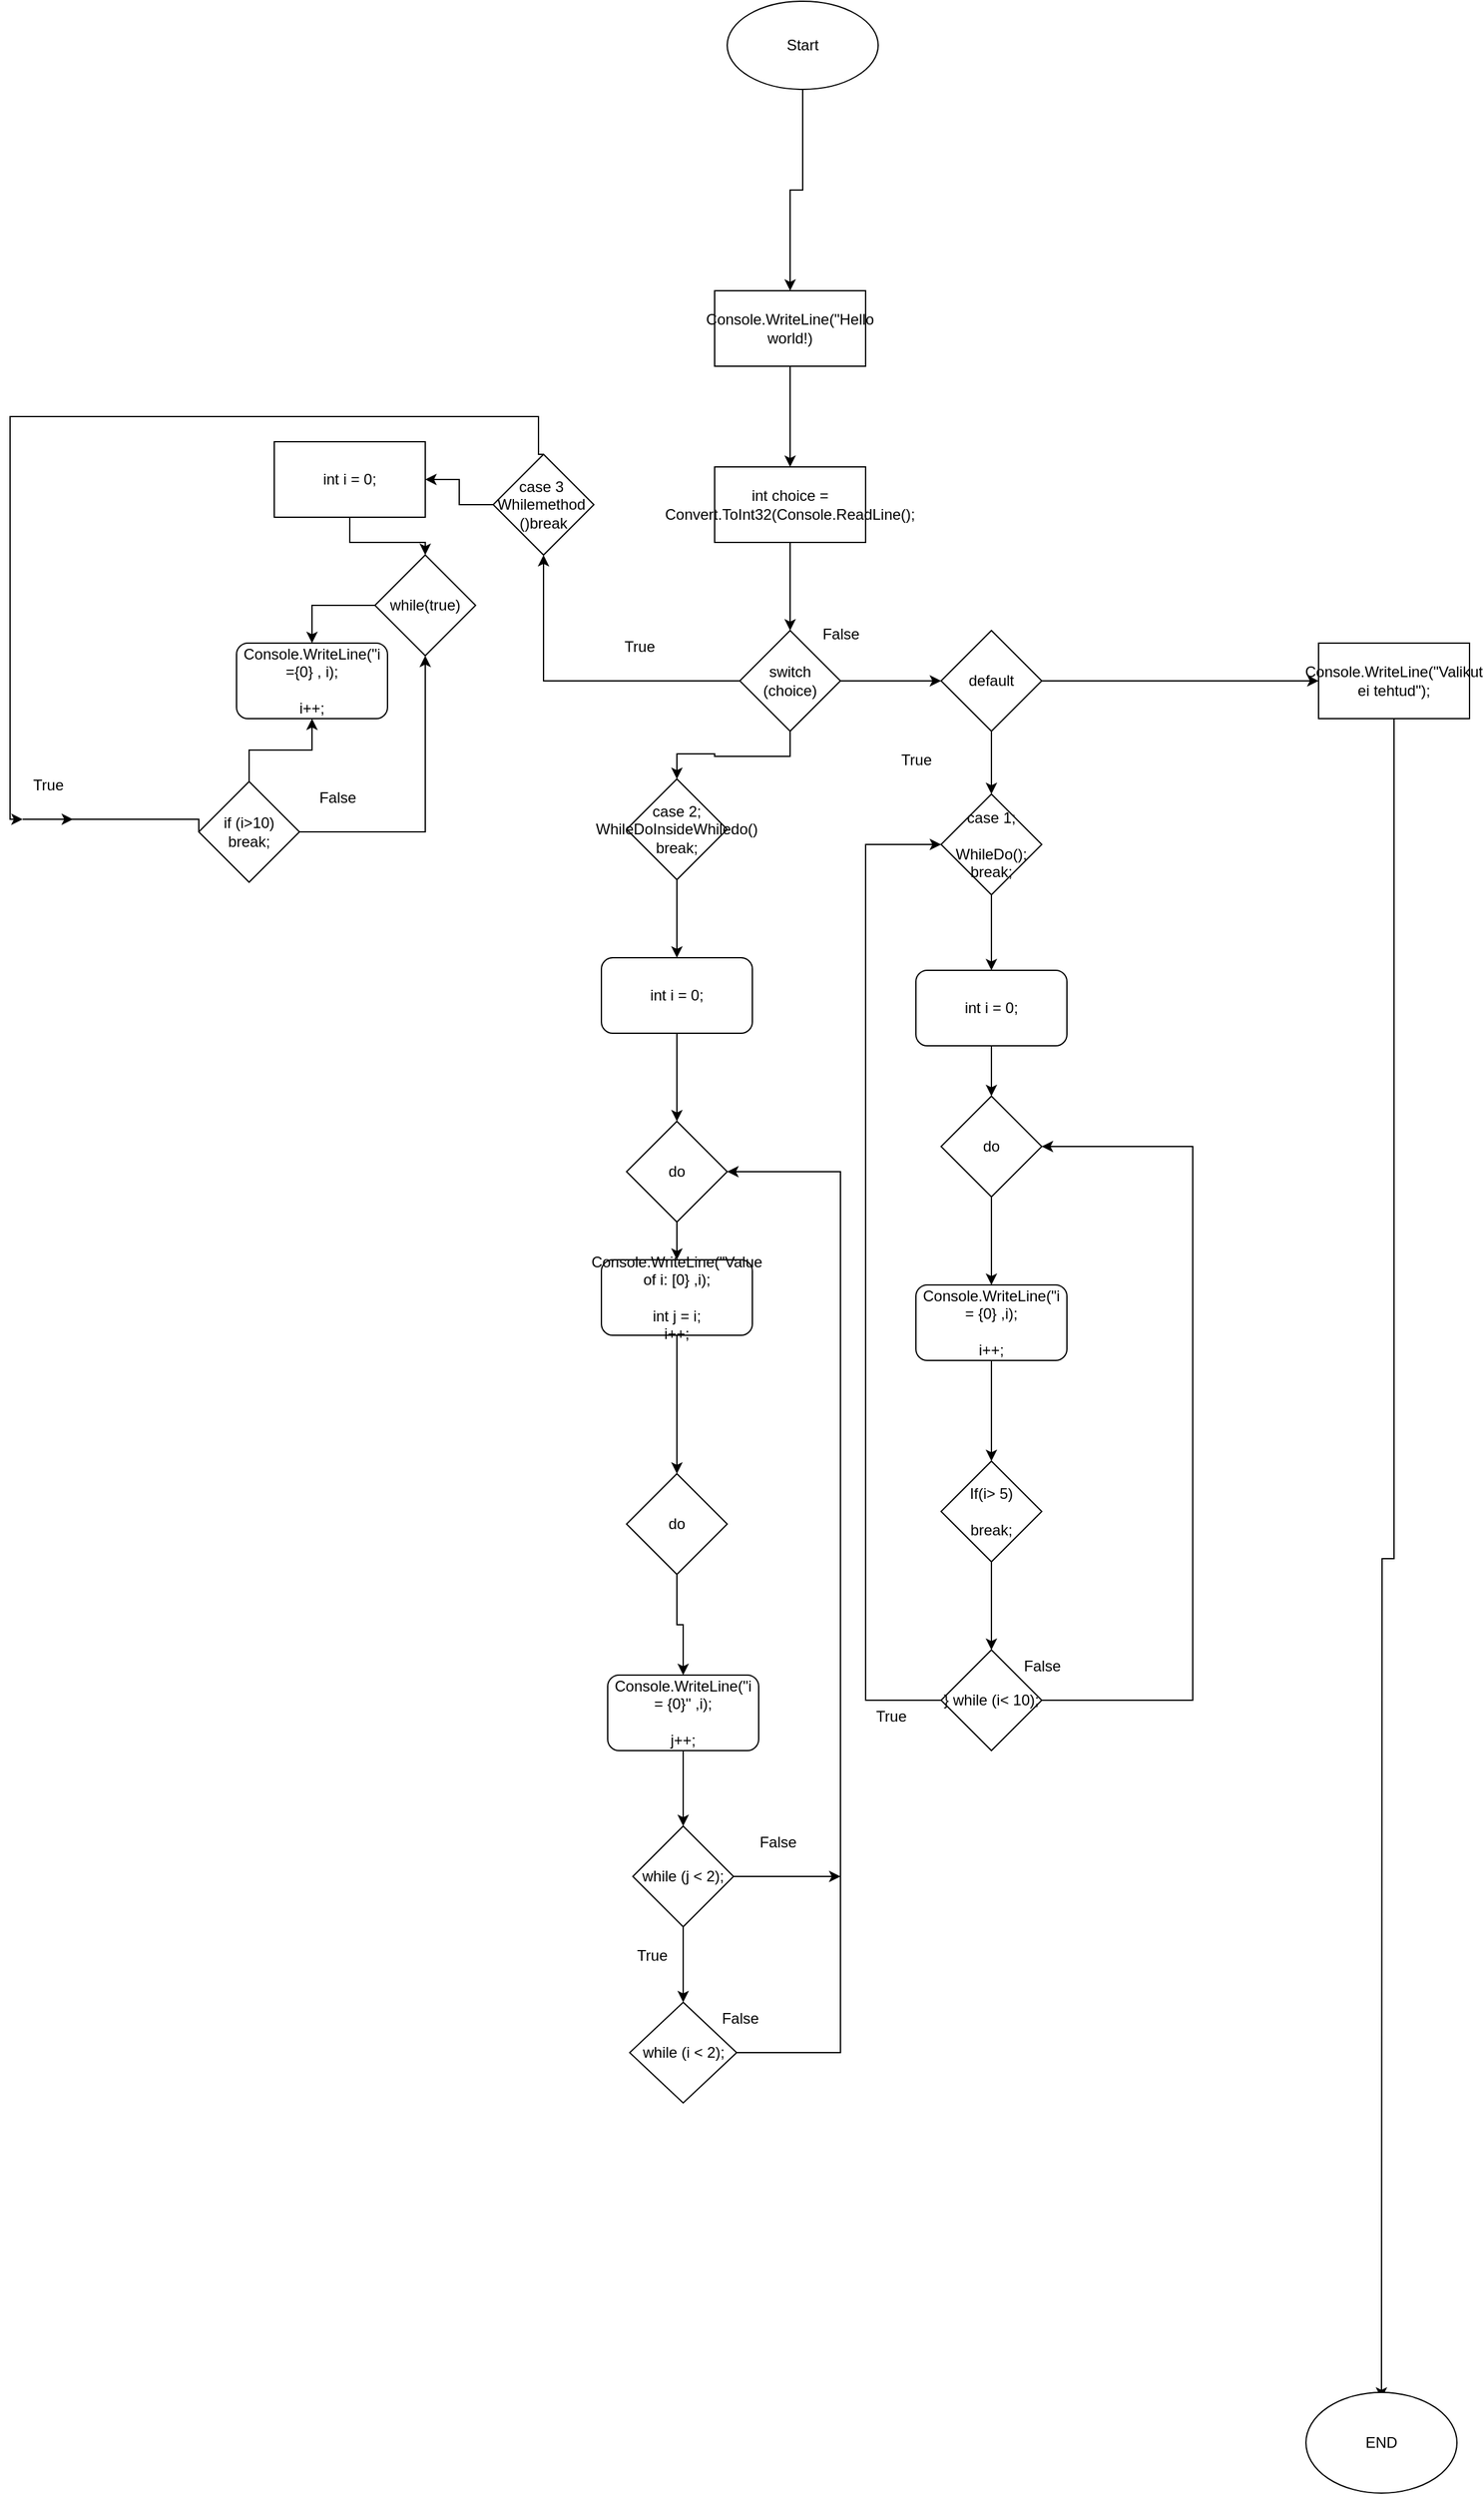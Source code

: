 <mxfile version="21.2.1" type="device">
  <diagram id="C5RBs43oDa-KdzZeNtuy" name="Page-1">
    <mxGraphModel dx="1958" dy="1143" grid="1" gridSize="10" guides="1" tooltips="1" connect="1" arrows="1" fold="1" page="1" pageScale="1" pageWidth="827" pageHeight="1169" math="0" shadow="0">
      <root>
        <mxCell id="WIyWlLk6GJQsqaUBKTNV-0" />
        <mxCell id="WIyWlLk6GJQsqaUBKTNV-1" parent="WIyWlLk6GJQsqaUBKTNV-0" />
        <mxCell id="3f0-RkdKzFvdKtszRQw_-58" style="edgeStyle=orthogonalEdgeStyle;rounded=0;orthogonalLoop=1;jettySize=auto;html=1;exitX=0.5;exitY=1;exitDx=0;exitDy=0;entryX=0.5;entryY=0;entryDx=0;entryDy=0;" edge="1" parent="WIyWlLk6GJQsqaUBKTNV-1" source="3f0-RkdKzFvdKtszRQw_-29" target="3f0-RkdKzFvdKtszRQw_-34">
          <mxGeometry relative="1" as="geometry" />
        </mxCell>
        <mxCell id="3f0-RkdKzFvdKtszRQw_-29" value="Start" style="ellipse;whiteSpace=wrap;html=1;" vertex="1" parent="WIyWlLk6GJQsqaUBKTNV-1">
          <mxGeometry x="600" y="30" width="120" height="70" as="geometry" />
        </mxCell>
        <mxCell id="3f0-RkdKzFvdKtszRQw_-36" value="" style="edgeStyle=orthogonalEdgeStyle;rounded=0;orthogonalLoop=1;jettySize=auto;html=1;" edge="1" parent="WIyWlLk6GJQsqaUBKTNV-1" source="3f0-RkdKzFvdKtszRQw_-34" target="3f0-RkdKzFvdKtszRQw_-35">
          <mxGeometry relative="1" as="geometry" />
        </mxCell>
        <mxCell id="3f0-RkdKzFvdKtszRQw_-34" value="Console.WriteLine(&quot;Hello world!)" style="rounded=0;whiteSpace=wrap;html=1;" vertex="1" parent="WIyWlLk6GJQsqaUBKTNV-1">
          <mxGeometry x="590" y="260" width="120" height="60" as="geometry" />
        </mxCell>
        <mxCell id="3f0-RkdKzFvdKtszRQw_-38" style="edgeStyle=orthogonalEdgeStyle;rounded=0;orthogonalLoop=1;jettySize=auto;html=1;exitX=0.5;exitY=1;exitDx=0;exitDy=0;" edge="1" parent="WIyWlLk6GJQsqaUBKTNV-1" source="3f0-RkdKzFvdKtszRQw_-35" target="3f0-RkdKzFvdKtszRQw_-37">
          <mxGeometry relative="1" as="geometry" />
        </mxCell>
        <mxCell id="3f0-RkdKzFvdKtszRQw_-35" value="int choice = Convert.ToInt32(Console.ReadLine();" style="whiteSpace=wrap;html=1;rounded=0;" vertex="1" parent="WIyWlLk6GJQsqaUBKTNV-1">
          <mxGeometry x="590" y="400" width="120" height="60" as="geometry" />
        </mxCell>
        <mxCell id="3f0-RkdKzFvdKtszRQw_-40" style="edgeStyle=orthogonalEdgeStyle;rounded=0;orthogonalLoop=1;jettySize=auto;html=1;exitX=1;exitY=0.5;exitDx=0;exitDy=0;" edge="1" parent="WIyWlLk6GJQsqaUBKTNV-1" source="3f0-RkdKzFvdKtszRQw_-37">
          <mxGeometry relative="1" as="geometry">
            <mxPoint x="660" y="580" as="targetPoint" />
          </mxGeometry>
        </mxCell>
        <mxCell id="3f0-RkdKzFvdKtszRQw_-76" style="edgeStyle=orthogonalEdgeStyle;rounded=0;orthogonalLoop=1;jettySize=auto;html=1;exitX=0.5;exitY=1;exitDx=0;exitDy=0;entryX=0.5;entryY=0;entryDx=0;entryDy=0;" edge="1" parent="WIyWlLk6GJQsqaUBKTNV-1" source="3f0-RkdKzFvdKtszRQw_-37" target="3f0-RkdKzFvdKtszRQw_-77">
          <mxGeometry relative="1" as="geometry">
            <mxPoint x="590" y="630" as="targetPoint" />
          </mxGeometry>
        </mxCell>
        <mxCell id="3f0-RkdKzFvdKtszRQw_-104" style="edgeStyle=orthogonalEdgeStyle;rounded=0;orthogonalLoop=1;jettySize=auto;html=1;exitX=1;exitY=0.5;exitDx=0;exitDy=0;" edge="1" parent="WIyWlLk6GJQsqaUBKTNV-1" source="3f0-RkdKzFvdKtszRQw_-37" target="3f0-RkdKzFvdKtszRQw_-103">
          <mxGeometry relative="1" as="geometry" />
        </mxCell>
        <mxCell id="3f0-RkdKzFvdKtszRQw_-37" value="switch (choice)" style="rhombus;whiteSpace=wrap;html=1;" vertex="1" parent="WIyWlLk6GJQsqaUBKTNV-1">
          <mxGeometry x="610" y="530" width="80" height="80" as="geometry" />
        </mxCell>
        <mxCell id="3f0-RkdKzFvdKtszRQw_-47" style="edgeStyle=orthogonalEdgeStyle;rounded=0;orthogonalLoop=1;jettySize=auto;html=1;exitX=0.5;exitY=0;exitDx=0;exitDy=0;" edge="1" parent="WIyWlLk6GJQsqaUBKTNV-1" source="3f0-RkdKzFvdKtszRQw_-45">
          <mxGeometry relative="1" as="geometry">
            <mxPoint x="40" y="680" as="targetPoint" />
            <Array as="points">
              <mxPoint x="450" y="360" />
              <mxPoint x="30" y="360" />
              <mxPoint x="30" y="680" />
            </Array>
          </mxGeometry>
        </mxCell>
        <mxCell id="3f0-RkdKzFvdKtszRQw_-57" style="edgeStyle=orthogonalEdgeStyle;rounded=0;orthogonalLoop=1;jettySize=auto;html=1;exitX=0;exitY=0.5;exitDx=0;exitDy=0;" edge="1" parent="WIyWlLk6GJQsqaUBKTNV-1" source="3f0-RkdKzFvdKtszRQw_-55">
          <mxGeometry relative="1" as="geometry">
            <mxPoint x="80" y="680" as="targetPoint" />
            <Array as="points">
              <mxPoint x="40" y="680" />
              <mxPoint x="40" y="680" />
            </Array>
          </mxGeometry>
        </mxCell>
        <mxCell id="3f0-RkdKzFvdKtszRQw_-65" style="edgeStyle=orthogonalEdgeStyle;rounded=0;orthogonalLoop=1;jettySize=auto;html=1;exitX=1;exitY=0.5;exitDx=0;exitDy=0;" edge="1" parent="WIyWlLk6GJQsqaUBKTNV-1" source="3f0-RkdKzFvdKtszRQw_-55" target="3f0-RkdKzFvdKtszRQw_-64">
          <mxGeometry relative="1" as="geometry">
            <Array as="points">
              <mxPoint x="360" y="690" />
            </Array>
          </mxGeometry>
        </mxCell>
        <mxCell id="3f0-RkdKzFvdKtszRQw_-71" style="edgeStyle=orthogonalEdgeStyle;rounded=0;orthogonalLoop=1;jettySize=auto;html=1;exitX=0.5;exitY=0;exitDx=0;exitDy=0;entryX=0.5;entryY=1;entryDx=0;entryDy=0;" edge="1" parent="WIyWlLk6GJQsqaUBKTNV-1" source="3f0-RkdKzFvdKtszRQw_-55" target="3f0-RkdKzFvdKtszRQw_-69">
          <mxGeometry relative="1" as="geometry" />
        </mxCell>
        <mxCell id="3f0-RkdKzFvdKtszRQw_-55" value="if (i&amp;gt;10)&lt;br&gt;break;" style="rhombus;whiteSpace=wrap;html=1;" vertex="1" parent="WIyWlLk6GJQsqaUBKTNV-1">
          <mxGeometry x="180" y="650" width="80" height="80" as="geometry" />
        </mxCell>
        <mxCell id="3f0-RkdKzFvdKtszRQw_-59" value="" style="edgeStyle=orthogonalEdgeStyle;rounded=0;orthogonalLoop=1;jettySize=auto;html=1;exitX=0;exitY=0.5;exitDx=0;exitDy=0;" edge="1" parent="WIyWlLk6GJQsqaUBKTNV-1" source="3f0-RkdKzFvdKtszRQw_-37" target="3f0-RkdKzFvdKtszRQw_-45">
          <mxGeometry relative="1" as="geometry">
            <mxPoint x="610" y="570" as="sourcePoint" />
            <mxPoint x="280" y="580" as="targetPoint" />
          </mxGeometry>
        </mxCell>
        <mxCell id="3f0-RkdKzFvdKtszRQw_-63" style="edgeStyle=orthogonalEdgeStyle;rounded=0;orthogonalLoop=1;jettySize=auto;html=1;exitX=0;exitY=0.5;exitDx=0;exitDy=0;entryX=1;entryY=0.5;entryDx=0;entryDy=0;" edge="1" parent="WIyWlLk6GJQsqaUBKTNV-1" source="3f0-RkdKzFvdKtszRQw_-45" target="3f0-RkdKzFvdKtszRQw_-62">
          <mxGeometry relative="1" as="geometry" />
        </mxCell>
        <mxCell id="3f0-RkdKzFvdKtszRQw_-45" value="case 3&amp;nbsp;&lt;br&gt;Whilemethod&amp;nbsp;&lt;br&gt;()break" style="rhombus;whiteSpace=wrap;html=1;" vertex="1" parent="WIyWlLk6GJQsqaUBKTNV-1">
          <mxGeometry x="414" y="390" width="80" height="80" as="geometry" />
        </mxCell>
        <mxCell id="3f0-RkdKzFvdKtszRQw_-66" style="edgeStyle=orthogonalEdgeStyle;rounded=0;orthogonalLoop=1;jettySize=auto;html=1;exitX=0.5;exitY=1;exitDx=0;exitDy=0;" edge="1" parent="WIyWlLk6GJQsqaUBKTNV-1" source="3f0-RkdKzFvdKtszRQw_-62" target="3f0-RkdKzFvdKtszRQw_-64">
          <mxGeometry relative="1" as="geometry" />
        </mxCell>
        <mxCell id="3f0-RkdKzFvdKtszRQw_-62" value="int i = 0;" style="rounded=0;whiteSpace=wrap;html=1;" vertex="1" parent="WIyWlLk6GJQsqaUBKTNV-1">
          <mxGeometry x="240" y="380" width="120" height="60" as="geometry" />
        </mxCell>
        <mxCell id="3f0-RkdKzFvdKtszRQw_-64" value="while(true)" style="rhombus;whiteSpace=wrap;html=1;" vertex="1" parent="WIyWlLk6GJQsqaUBKTNV-1">
          <mxGeometry x="320" y="470" width="80" height="80" as="geometry" />
        </mxCell>
        <mxCell id="3f0-RkdKzFvdKtszRQw_-70" value="" style="edgeStyle=orthogonalEdgeStyle;rounded=0;orthogonalLoop=1;jettySize=auto;html=1;exitX=0;exitY=0.5;exitDx=0;exitDy=0;" edge="1" parent="WIyWlLk6GJQsqaUBKTNV-1" source="3f0-RkdKzFvdKtszRQw_-64" target="3f0-RkdKzFvdKtszRQw_-69">
          <mxGeometry relative="1" as="geometry">
            <mxPoint x="320" y="510" as="sourcePoint" />
            <mxPoint x="260" y="600" as="targetPoint" />
          </mxGeometry>
        </mxCell>
        <mxCell id="3f0-RkdKzFvdKtszRQw_-69" value="Console.WriteLine(&quot;i ={0} , i);&lt;br&gt;&lt;br&gt;i++;" style="rounded=1;whiteSpace=wrap;html=1;" vertex="1" parent="WIyWlLk6GJQsqaUBKTNV-1">
          <mxGeometry x="210" y="540" width="120" height="60" as="geometry" />
        </mxCell>
        <mxCell id="3f0-RkdKzFvdKtszRQw_-72" value="True&lt;br&gt;" style="text;html=1;align=center;verticalAlign=middle;resizable=0;points=[];autosize=1;strokeColor=none;fillColor=none;" vertex="1" parent="WIyWlLk6GJQsqaUBKTNV-1">
          <mxGeometry x="505" y="528" width="50" height="30" as="geometry" />
        </mxCell>
        <mxCell id="3f0-RkdKzFvdKtszRQw_-73" value="True&lt;br&gt;" style="text;html=1;align=center;verticalAlign=middle;resizable=0;points=[];autosize=1;strokeColor=none;fillColor=none;" vertex="1" parent="WIyWlLk6GJQsqaUBKTNV-1">
          <mxGeometry x="35" y="638" width="50" height="30" as="geometry" />
        </mxCell>
        <mxCell id="3f0-RkdKzFvdKtszRQw_-74" value="False" style="text;html=1;align=center;verticalAlign=middle;resizable=0;points=[];autosize=1;strokeColor=none;fillColor=none;" vertex="1" parent="WIyWlLk6GJQsqaUBKTNV-1">
          <mxGeometry x="265" y="648" width="50" height="30" as="geometry" />
        </mxCell>
        <mxCell id="3f0-RkdKzFvdKtszRQw_-79" style="edgeStyle=orthogonalEdgeStyle;rounded=0;orthogonalLoop=1;jettySize=auto;html=1;exitX=0.5;exitY=1;exitDx=0;exitDy=0;" edge="1" parent="WIyWlLk6GJQsqaUBKTNV-1" source="3f0-RkdKzFvdKtszRQw_-77">
          <mxGeometry relative="1" as="geometry">
            <mxPoint x="560" y="790" as="targetPoint" />
          </mxGeometry>
        </mxCell>
        <mxCell id="3f0-RkdKzFvdKtszRQw_-77" value="case 2;&lt;br&gt;WhileDoInsideWhiledo()&lt;br&gt;break;" style="rhombus;whiteSpace=wrap;html=1;" vertex="1" parent="WIyWlLk6GJQsqaUBKTNV-1">
          <mxGeometry x="520" y="648" width="80" height="80" as="geometry" />
        </mxCell>
        <mxCell id="3f0-RkdKzFvdKtszRQw_-82" style="edgeStyle=orthogonalEdgeStyle;rounded=0;orthogonalLoop=1;jettySize=auto;html=1;exitX=0.5;exitY=1;exitDx=0;exitDy=0;" edge="1" parent="WIyWlLk6GJQsqaUBKTNV-1" source="3f0-RkdKzFvdKtszRQw_-80" target="3f0-RkdKzFvdKtszRQw_-81">
          <mxGeometry relative="1" as="geometry" />
        </mxCell>
        <mxCell id="3f0-RkdKzFvdKtszRQw_-80" value="int i = 0;" style="rounded=1;whiteSpace=wrap;html=1;" vertex="1" parent="WIyWlLk6GJQsqaUBKTNV-1">
          <mxGeometry x="500" y="790" width="120" height="60" as="geometry" />
        </mxCell>
        <mxCell id="3f0-RkdKzFvdKtszRQw_-84" style="edgeStyle=orthogonalEdgeStyle;rounded=0;orthogonalLoop=1;jettySize=auto;html=1;exitX=0.5;exitY=1;exitDx=0;exitDy=0;" edge="1" parent="WIyWlLk6GJQsqaUBKTNV-1" source="3f0-RkdKzFvdKtszRQw_-81">
          <mxGeometry relative="1" as="geometry">
            <mxPoint x="560" y="1030" as="targetPoint" />
          </mxGeometry>
        </mxCell>
        <mxCell id="3f0-RkdKzFvdKtszRQw_-81" value="do" style="rhombus;whiteSpace=wrap;html=1;" vertex="1" parent="WIyWlLk6GJQsqaUBKTNV-1">
          <mxGeometry x="520" y="920" width="80" height="80" as="geometry" />
        </mxCell>
        <mxCell id="3f0-RkdKzFvdKtszRQw_-87" style="edgeStyle=orthogonalEdgeStyle;rounded=0;orthogonalLoop=1;jettySize=auto;html=1;exitX=0.5;exitY=1;exitDx=0;exitDy=0;" edge="1" parent="WIyWlLk6GJQsqaUBKTNV-1" source="3f0-RkdKzFvdKtszRQw_-85">
          <mxGeometry relative="1" as="geometry">
            <mxPoint x="560" y="1200" as="targetPoint" />
          </mxGeometry>
        </mxCell>
        <mxCell id="3f0-RkdKzFvdKtszRQw_-85" value="Console.WriteLine(&quot;Value of i: [0} ,i);&lt;br&gt;&lt;br&gt;int j = i;&lt;br&gt;i++;" style="rounded=1;whiteSpace=wrap;html=1;" vertex="1" parent="WIyWlLk6GJQsqaUBKTNV-1">
          <mxGeometry x="500" y="1030" width="120" height="60" as="geometry" />
        </mxCell>
        <mxCell id="3f0-RkdKzFvdKtszRQw_-90" style="edgeStyle=orthogonalEdgeStyle;rounded=0;orthogonalLoop=1;jettySize=auto;html=1;exitX=0.5;exitY=1;exitDx=0;exitDy=0;entryX=0.5;entryY=0;entryDx=0;entryDy=0;" edge="1" parent="WIyWlLk6GJQsqaUBKTNV-1" source="3f0-RkdKzFvdKtszRQw_-88" target="3f0-RkdKzFvdKtszRQw_-89">
          <mxGeometry relative="1" as="geometry" />
        </mxCell>
        <mxCell id="3f0-RkdKzFvdKtszRQw_-88" value="do" style="rhombus;whiteSpace=wrap;html=1;" vertex="1" parent="WIyWlLk6GJQsqaUBKTNV-1">
          <mxGeometry x="520" y="1200" width="80" height="80" as="geometry" />
        </mxCell>
        <mxCell id="3f0-RkdKzFvdKtszRQw_-92" style="edgeStyle=orthogonalEdgeStyle;rounded=0;orthogonalLoop=1;jettySize=auto;html=1;exitX=0.5;exitY=1;exitDx=0;exitDy=0;" edge="1" parent="WIyWlLk6GJQsqaUBKTNV-1" source="3f0-RkdKzFvdKtszRQw_-89">
          <mxGeometry relative="1" as="geometry">
            <mxPoint x="565" y="1480" as="targetPoint" />
          </mxGeometry>
        </mxCell>
        <mxCell id="3f0-RkdKzFvdKtszRQw_-89" value="Console.WriteLine(&quot;i = {0}&quot; ,i);&lt;br&gt;&lt;br&gt;j++;" style="rounded=1;whiteSpace=wrap;html=1;" vertex="1" parent="WIyWlLk6GJQsqaUBKTNV-1">
          <mxGeometry x="505" y="1360" width="120" height="60" as="geometry" />
        </mxCell>
        <mxCell id="3f0-RkdKzFvdKtszRQw_-95" style="edgeStyle=orthogonalEdgeStyle;rounded=0;orthogonalLoop=1;jettySize=auto;html=1;exitX=0.5;exitY=1;exitDx=0;exitDy=0;" edge="1" parent="WIyWlLk6GJQsqaUBKTNV-1" source="3f0-RkdKzFvdKtszRQw_-93" target="3f0-RkdKzFvdKtszRQw_-94">
          <mxGeometry relative="1" as="geometry" />
        </mxCell>
        <mxCell id="3f0-RkdKzFvdKtszRQw_-100" style="edgeStyle=orthogonalEdgeStyle;rounded=0;orthogonalLoop=1;jettySize=auto;html=1;exitX=1;exitY=0.5;exitDx=0;exitDy=0;" edge="1" parent="WIyWlLk6GJQsqaUBKTNV-1" source="3f0-RkdKzFvdKtszRQw_-93">
          <mxGeometry relative="1" as="geometry">
            <mxPoint x="690" y="1520" as="targetPoint" />
          </mxGeometry>
        </mxCell>
        <mxCell id="3f0-RkdKzFvdKtszRQw_-93" value="while (j &amp;lt; 2);" style="rhombus;whiteSpace=wrap;html=1;" vertex="1" parent="WIyWlLk6GJQsqaUBKTNV-1">
          <mxGeometry x="525" y="1480" width="80" height="80" as="geometry" />
        </mxCell>
        <mxCell id="3f0-RkdKzFvdKtszRQw_-98" style="edgeStyle=orthogonalEdgeStyle;rounded=0;orthogonalLoop=1;jettySize=auto;html=1;exitX=1;exitY=0.5;exitDx=0;exitDy=0;entryX=1;entryY=0.5;entryDx=0;entryDy=0;" edge="1" parent="WIyWlLk6GJQsqaUBKTNV-1" source="3f0-RkdKzFvdKtszRQw_-94" target="3f0-RkdKzFvdKtszRQw_-81">
          <mxGeometry relative="1" as="geometry">
            <mxPoint x="690" y="940" as="targetPoint" />
            <Array as="points">
              <mxPoint x="690" y="1660" />
              <mxPoint x="690" y="960" />
            </Array>
          </mxGeometry>
        </mxCell>
        <mxCell id="3f0-RkdKzFvdKtszRQw_-94" value="while (i &amp;lt; 2);" style="rhombus;whiteSpace=wrap;html=1;" vertex="1" parent="WIyWlLk6GJQsqaUBKTNV-1">
          <mxGeometry x="522.5" y="1620" width="85" height="80" as="geometry" />
        </mxCell>
        <mxCell id="3f0-RkdKzFvdKtszRQw_-96" value="True" style="text;html=1;align=center;verticalAlign=middle;resizable=0;points=[];autosize=1;strokeColor=none;fillColor=none;" vertex="1" parent="WIyWlLk6GJQsqaUBKTNV-1">
          <mxGeometry x="515" y="1568" width="50" height="30" as="geometry" />
        </mxCell>
        <mxCell id="3f0-RkdKzFvdKtszRQw_-101" value="False&lt;br&gt;" style="text;html=1;align=center;verticalAlign=middle;resizable=0;points=[];autosize=1;strokeColor=none;fillColor=none;" vertex="1" parent="WIyWlLk6GJQsqaUBKTNV-1">
          <mxGeometry x="615" y="1478" width="50" height="30" as="geometry" />
        </mxCell>
        <mxCell id="3f0-RkdKzFvdKtszRQw_-102" value="False&lt;br&gt;" style="text;html=1;align=center;verticalAlign=middle;resizable=0;points=[];autosize=1;strokeColor=none;fillColor=none;" vertex="1" parent="WIyWlLk6GJQsqaUBKTNV-1">
          <mxGeometry x="585" y="1618" width="50" height="30" as="geometry" />
        </mxCell>
        <mxCell id="3f0-RkdKzFvdKtszRQw_-106" style="edgeStyle=orthogonalEdgeStyle;rounded=0;orthogonalLoop=1;jettySize=auto;html=1;exitX=0.5;exitY=1;exitDx=0;exitDy=0;" edge="1" parent="WIyWlLk6GJQsqaUBKTNV-1" source="3f0-RkdKzFvdKtszRQw_-103" target="3f0-RkdKzFvdKtszRQw_-105">
          <mxGeometry relative="1" as="geometry" />
        </mxCell>
        <mxCell id="3f0-RkdKzFvdKtszRQw_-123" style="edgeStyle=orthogonalEdgeStyle;rounded=0;orthogonalLoop=1;jettySize=auto;html=1;exitX=1;exitY=0.5;exitDx=0;exitDy=0;" edge="1" parent="WIyWlLk6GJQsqaUBKTNV-1" source="3f0-RkdKzFvdKtszRQw_-103">
          <mxGeometry relative="1" as="geometry">
            <mxPoint x="1070" y="570" as="targetPoint" />
          </mxGeometry>
        </mxCell>
        <mxCell id="3f0-RkdKzFvdKtszRQw_-103" value="default&lt;br&gt;" style="rhombus;whiteSpace=wrap;html=1;" vertex="1" parent="WIyWlLk6GJQsqaUBKTNV-1">
          <mxGeometry x="770" y="530" width="80" height="80" as="geometry" />
        </mxCell>
        <mxCell id="3f0-RkdKzFvdKtszRQw_-108" style="edgeStyle=orthogonalEdgeStyle;rounded=0;orthogonalLoop=1;jettySize=auto;html=1;exitX=0.5;exitY=1;exitDx=0;exitDy=0;" edge="1" parent="WIyWlLk6GJQsqaUBKTNV-1" source="3f0-RkdKzFvdKtszRQw_-105">
          <mxGeometry relative="1" as="geometry">
            <mxPoint x="810" y="800" as="targetPoint" />
          </mxGeometry>
        </mxCell>
        <mxCell id="3f0-RkdKzFvdKtszRQw_-105" value="case 1;&lt;br&gt;&lt;br&gt;WhileDo();&lt;br&gt;break;" style="rhombus;whiteSpace=wrap;html=1;" vertex="1" parent="WIyWlLk6GJQsqaUBKTNV-1">
          <mxGeometry x="770" y="660" width="80" height="80" as="geometry" />
        </mxCell>
        <mxCell id="3f0-RkdKzFvdKtszRQw_-111" style="edgeStyle=orthogonalEdgeStyle;rounded=0;orthogonalLoop=1;jettySize=auto;html=1;exitX=0.5;exitY=1;exitDx=0;exitDy=0;" edge="1" parent="WIyWlLk6GJQsqaUBKTNV-1" source="3f0-RkdKzFvdKtszRQw_-109">
          <mxGeometry relative="1" as="geometry">
            <mxPoint x="810" y="900" as="targetPoint" />
          </mxGeometry>
        </mxCell>
        <mxCell id="3f0-RkdKzFvdKtszRQw_-109" value="int i = 0;" style="rounded=1;whiteSpace=wrap;html=1;" vertex="1" parent="WIyWlLk6GJQsqaUBKTNV-1">
          <mxGeometry x="750" y="800" width="120" height="60" as="geometry" />
        </mxCell>
        <mxCell id="3f0-RkdKzFvdKtszRQw_-114" style="edgeStyle=orthogonalEdgeStyle;rounded=0;orthogonalLoop=1;jettySize=auto;html=1;exitX=0.5;exitY=1;exitDx=0;exitDy=0;" edge="1" parent="WIyWlLk6GJQsqaUBKTNV-1" source="3f0-RkdKzFvdKtszRQw_-112" target="3f0-RkdKzFvdKtszRQw_-113">
          <mxGeometry relative="1" as="geometry" />
        </mxCell>
        <mxCell id="3f0-RkdKzFvdKtszRQw_-112" value="do" style="rhombus;whiteSpace=wrap;html=1;" vertex="1" parent="WIyWlLk6GJQsqaUBKTNV-1">
          <mxGeometry x="770" y="900" width="80" height="80" as="geometry" />
        </mxCell>
        <mxCell id="3f0-RkdKzFvdKtszRQw_-116" style="edgeStyle=orthogonalEdgeStyle;rounded=0;orthogonalLoop=1;jettySize=auto;html=1;exitX=0.5;exitY=1;exitDx=0;exitDy=0;" edge="1" parent="WIyWlLk6GJQsqaUBKTNV-1" source="3f0-RkdKzFvdKtszRQw_-113" target="3f0-RkdKzFvdKtszRQw_-115">
          <mxGeometry relative="1" as="geometry" />
        </mxCell>
        <mxCell id="3f0-RkdKzFvdKtszRQw_-113" value="Console.WriteLine(&quot;i = {0} ,i);&lt;br&gt;&lt;br&gt;i++;" style="rounded=1;whiteSpace=wrap;html=1;" vertex="1" parent="WIyWlLk6GJQsqaUBKTNV-1">
          <mxGeometry x="750" y="1050" width="120" height="60" as="geometry" />
        </mxCell>
        <mxCell id="3f0-RkdKzFvdKtszRQw_-118" style="edgeStyle=orthogonalEdgeStyle;rounded=0;orthogonalLoop=1;jettySize=auto;html=1;exitX=0.5;exitY=1;exitDx=0;exitDy=0;" edge="1" parent="WIyWlLk6GJQsqaUBKTNV-1" source="3f0-RkdKzFvdKtszRQw_-115" target="3f0-RkdKzFvdKtszRQw_-117">
          <mxGeometry relative="1" as="geometry" />
        </mxCell>
        <mxCell id="3f0-RkdKzFvdKtszRQw_-115" value="If(i&amp;gt; 5)&lt;br&gt;&lt;br&gt;break;" style="rhombus;whiteSpace=wrap;html=1;" vertex="1" parent="WIyWlLk6GJQsqaUBKTNV-1">
          <mxGeometry x="770" y="1190" width="80" height="80" as="geometry" />
        </mxCell>
        <mxCell id="3f0-RkdKzFvdKtszRQw_-120" style="edgeStyle=orthogonalEdgeStyle;rounded=0;orthogonalLoop=1;jettySize=auto;html=1;exitX=1;exitY=0.5;exitDx=0;exitDy=0;entryX=1;entryY=0.5;entryDx=0;entryDy=0;" edge="1" parent="WIyWlLk6GJQsqaUBKTNV-1" source="3f0-RkdKzFvdKtszRQw_-117" target="3f0-RkdKzFvdKtszRQw_-112">
          <mxGeometry relative="1" as="geometry">
            <mxPoint x="960" y="920" as="targetPoint" />
            <Array as="points">
              <mxPoint x="970" y="1380" />
              <mxPoint x="970" y="940" />
            </Array>
          </mxGeometry>
        </mxCell>
        <mxCell id="3f0-RkdKzFvdKtszRQw_-121" style="edgeStyle=orthogonalEdgeStyle;rounded=0;orthogonalLoop=1;jettySize=auto;html=1;exitX=0;exitY=0.5;exitDx=0;exitDy=0;entryX=0;entryY=0.5;entryDx=0;entryDy=0;" edge="1" parent="WIyWlLk6GJQsqaUBKTNV-1" source="3f0-RkdKzFvdKtszRQw_-117" target="3f0-RkdKzFvdKtszRQw_-105">
          <mxGeometry relative="1" as="geometry">
            <Array as="points">
              <mxPoint x="710" y="1380" />
              <mxPoint x="710" y="700" />
            </Array>
          </mxGeometry>
        </mxCell>
        <mxCell id="3f0-RkdKzFvdKtszRQw_-117" value="} while (i&amp;lt; 10);" style="rhombus;whiteSpace=wrap;html=1;" vertex="1" parent="WIyWlLk6GJQsqaUBKTNV-1">
          <mxGeometry x="770" y="1340" width="80" height="80" as="geometry" />
        </mxCell>
        <mxCell id="3f0-RkdKzFvdKtszRQw_-126" style="edgeStyle=orthogonalEdgeStyle;rounded=0;orthogonalLoop=1;jettySize=auto;html=1;exitX=0.5;exitY=1;exitDx=0;exitDy=0;" edge="1" parent="WIyWlLk6GJQsqaUBKTNV-1" source="3f0-RkdKzFvdKtszRQw_-124">
          <mxGeometry relative="1" as="geometry">
            <mxPoint x="1120" y="1935" as="targetPoint" />
          </mxGeometry>
        </mxCell>
        <mxCell id="3f0-RkdKzFvdKtszRQw_-124" value="Console.WriteLine(&quot;Valikut ei tehtud&quot;);" style="rounded=0;whiteSpace=wrap;html=1;" vertex="1" parent="WIyWlLk6GJQsqaUBKTNV-1">
          <mxGeometry x="1070" y="540" width="120" height="60" as="geometry" />
        </mxCell>
        <mxCell id="3f0-RkdKzFvdKtszRQw_-127" value="END" style="ellipse;whiteSpace=wrap;html=1;" vertex="1" parent="WIyWlLk6GJQsqaUBKTNV-1">
          <mxGeometry x="1060" y="1930" width="120" height="80" as="geometry" />
        </mxCell>
        <mxCell id="3f0-RkdKzFvdKtszRQw_-128" value="True" style="text;html=1;align=center;verticalAlign=middle;resizable=0;points=[];autosize=1;strokeColor=none;fillColor=none;" vertex="1" parent="WIyWlLk6GJQsqaUBKTNV-1">
          <mxGeometry x="705" y="1378" width="50" height="30" as="geometry" />
        </mxCell>
        <mxCell id="3f0-RkdKzFvdKtszRQw_-129" value="False" style="text;html=1;align=center;verticalAlign=middle;resizable=0;points=[];autosize=1;strokeColor=none;fillColor=none;" vertex="1" parent="WIyWlLk6GJQsqaUBKTNV-1">
          <mxGeometry x="825" y="1338" width="50" height="30" as="geometry" />
        </mxCell>
        <mxCell id="3f0-RkdKzFvdKtszRQw_-130" value="True" style="text;html=1;align=center;verticalAlign=middle;resizable=0;points=[];autosize=1;strokeColor=none;fillColor=none;" vertex="1" parent="WIyWlLk6GJQsqaUBKTNV-1">
          <mxGeometry x="725" y="618" width="50" height="30" as="geometry" />
        </mxCell>
        <mxCell id="3f0-RkdKzFvdKtszRQw_-131" value="False" style="text;html=1;align=center;verticalAlign=middle;resizable=0;points=[];autosize=1;strokeColor=none;fillColor=none;" vertex="1" parent="WIyWlLk6GJQsqaUBKTNV-1">
          <mxGeometry x="665" y="518" width="50" height="30" as="geometry" />
        </mxCell>
      </root>
    </mxGraphModel>
  </diagram>
</mxfile>
